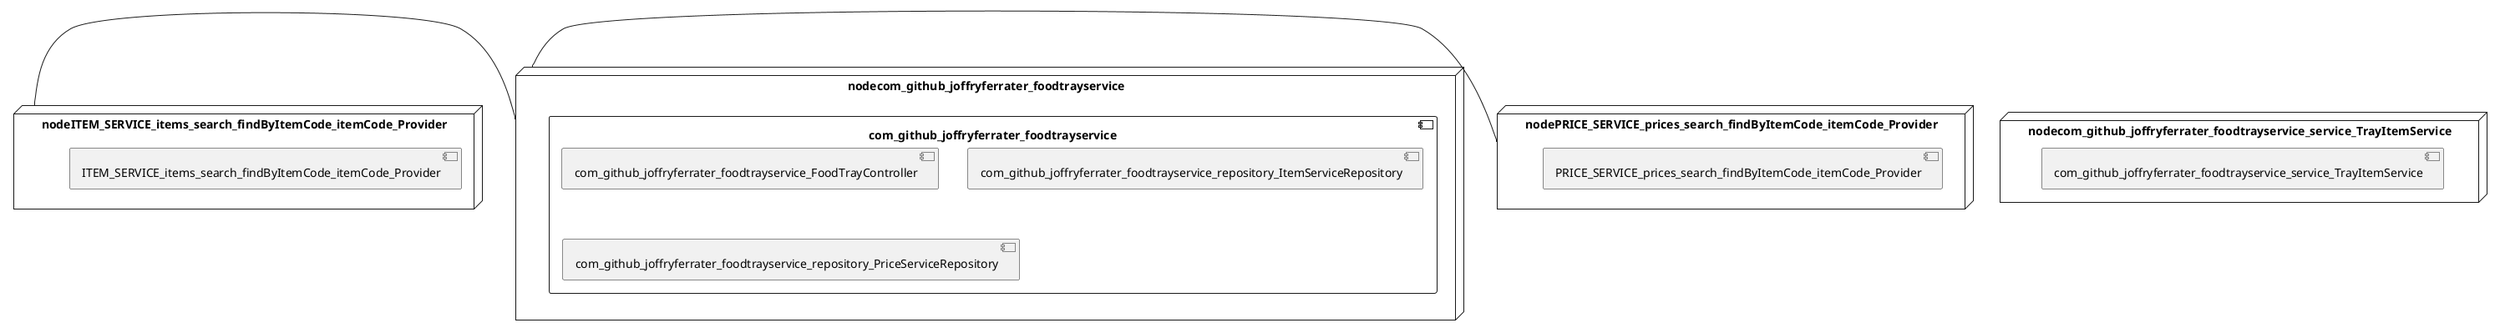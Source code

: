 @startuml
skinparam fixCircleLabelOverlapping true
skinparam componentStyle uml2
node nodecom_github_joffryferrater_foodtrayservice {
component com_github_joffryferrater_foodtrayservice {
[com_github_joffryferrater_foodtrayservice_FoodTrayController] [[jferrater-tap-and-eat-microservices.system#_pZcUwkMZEe-xZfYjWya1iw]]
[com_github_joffryferrater_foodtrayservice_repository_ItemServiceRepository] [[jferrater-tap-and-eat-microservices.system#_pZcUwkMZEe-xZfYjWya1iw]]
[com_github_joffryferrater_foodtrayservice_repository_PriceServiceRepository] [[jferrater-tap-and-eat-microservices.system#_pZcUwkMZEe-xZfYjWya1iw]]
}
}
node nodeITEM_SERVICE_items_search_findByItemCode_itemCode_Provider {
[ITEM_SERVICE_items_search_findByItemCode_itemCode_Provider] [[jferrater-tap-and-eat-microservices.system#_pZcUwkMZEe-xZfYjWya1iw]]
}
node nodePRICE_SERVICE_prices_search_findByItemCode_itemCode_Provider {
[PRICE_SERVICE_prices_search_findByItemCode_itemCode_Provider] [[jferrater-tap-and-eat-microservices.system#_pZcUwkMZEe-xZfYjWya1iw]]
}
node nodecom_github_joffryferrater_foodtrayservice_service_TrayItemService {
[com_github_joffryferrater_foodtrayservice_service_TrayItemService] [[jferrater-tap-and-eat-microservices.system#_pZcUwkMZEe-xZfYjWya1iw]]
}
[nodeITEM_SERVICE_items_search_findByItemCode_itemCode_Provider] - [nodecom_github_joffryferrater_foodtrayservice]
[nodePRICE_SERVICE_prices_search_findByItemCode_itemCode_Provider] - [nodecom_github_joffryferrater_foodtrayservice]

@enduml
